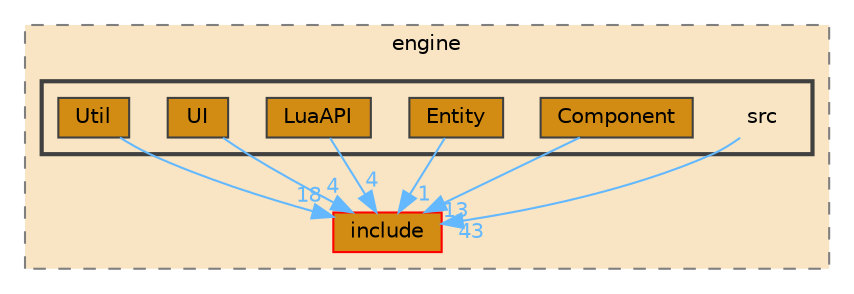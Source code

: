 digraph "libs/engine/src"
{
 // LATEX_PDF_SIZE
  bgcolor="transparent";
  edge [fontname=Helvetica,fontsize=10,labelfontname=Helvetica,labelfontsize=10];
  node [fontname=Helvetica,fontsize=10,shape=box,height=0.2,width=0.4];
  compound=true
  subgraph clusterdir_db6f6f16f8fbb7617cd1d39e6e9c9208 {
    graph [ bgcolor="#f9e5c3", pencolor="grey50", label="engine", fontname=Helvetica,fontsize=10 style="filled,dashed", URL="dir_db6f6f16f8fbb7617cd1d39e6e9c9208.html",tooltip=""]
  dir_f0d8f502c618f1edf4c1d59f415728d8 [label="include", fillcolor="#d28c13", color="red", style="filled", URL="dir_f0d8f502c618f1edf4c1d59f415728d8.html",tooltip=""];
  subgraph clusterdir_2bd190c4f4c79181aeb9a0c95547245a {
    graph [ bgcolor="#f9e5c3", pencolor="grey25", label="", fontname=Helvetica,fontsize=10 style="filled,bold", URL="dir_2bd190c4f4c79181aeb9a0c95547245a.html",tooltip=""]
    dir_2bd190c4f4c79181aeb9a0c95547245a [shape=plaintext, label="src"];
  dir_da0f1b15466a27ba93dd26d9457871fa [label="Component", fillcolor="#d28c13", color="grey25", style="filled", URL="dir_da0f1b15466a27ba93dd26d9457871fa.html",tooltip=""];
  dir_c685e97fd7cade0a2ec78fc22046da42 [label="Entity", fillcolor="#d28c13", color="grey25", style="filled", URL="dir_c685e97fd7cade0a2ec78fc22046da42.html",tooltip=""];
  dir_d26420ff573ac43466540dcf8c808f23 [label="LuaAPI", fillcolor="#d28c13", color="grey25", style="filled", URL="dir_d26420ff573ac43466540dcf8c808f23.html",tooltip=""];
  dir_871eca7e9bab2356b6da3375558e9a82 [label="UI", fillcolor="#d28c13", color="grey25", style="filled", URL="dir_871eca7e9bab2356b6da3375558e9a82.html",tooltip=""];
  dir_accad8d574c63080a7d1697f1fdcd352 [label="Util", fillcolor="#d28c13", color="grey25", style="filled", URL="dir_accad8d574c63080a7d1697f1fdcd352.html",tooltip=""];
  }
  }
  dir_2bd190c4f4c79181aeb9a0c95547245a->dir_f0d8f502c618f1edf4c1d59f415728d8 [headlabel="43", labeldistance=1.5 headhref="dir_000009_000005.html" color="steelblue1" fontcolor="steelblue1"];
  dir_da0f1b15466a27ba93dd26d9457871fa->dir_f0d8f502c618f1edf4c1d59f415728d8 [headlabel="13", labeldistance=1.5 headhref="dir_000001_000005.html" color="steelblue1" fontcolor="steelblue1"];
  dir_c685e97fd7cade0a2ec78fc22046da42->dir_f0d8f502c618f1edf4c1d59f415728d8 [headlabel="1", labeldistance=1.5 headhref="dir_000004_000005.html" color="steelblue1" fontcolor="steelblue1"];
  dir_d26420ff573ac43466540dcf8c808f23->dir_f0d8f502c618f1edf4c1d59f415728d8 [headlabel="4", labeldistance=1.5 headhref="dir_000008_000005.html" color="steelblue1" fontcolor="steelblue1"];
  dir_871eca7e9bab2356b6da3375558e9a82->dir_f0d8f502c618f1edf4c1d59f415728d8 [headlabel="4", labeldistance=1.5 headhref="dir_000011_000005.html" color="steelblue1" fontcolor="steelblue1"];
  dir_accad8d574c63080a7d1697f1fdcd352->dir_f0d8f502c618f1edf4c1d59f415728d8 [headlabel="18", labeldistance=1.5 headhref="dir_000013_000005.html" color="steelblue1" fontcolor="steelblue1"];
}
